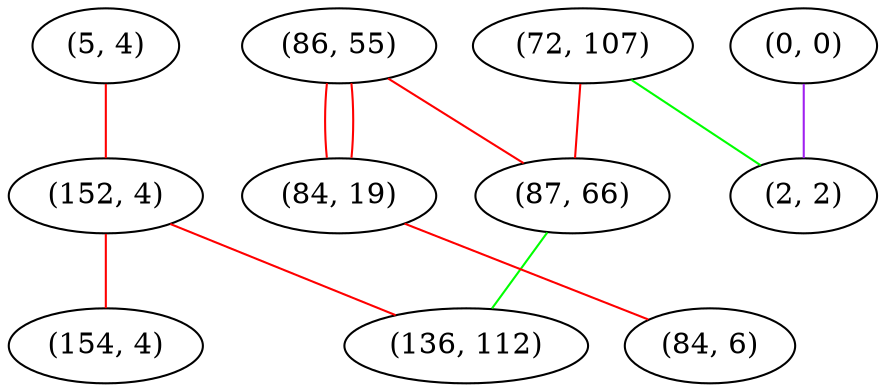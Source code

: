 graph "" {
"(5, 4)";
"(0, 0)";
"(86, 55)";
"(72, 107)";
"(87, 66)";
"(152, 4)";
"(154, 4)";
"(84, 19)";
"(2, 2)";
"(136, 112)";
"(84, 6)";
"(5, 4)" -- "(152, 4)"  [color=red, key=0, weight=1];
"(0, 0)" -- "(2, 2)"  [color=purple, key=0, weight=4];
"(86, 55)" -- "(84, 19)"  [color=red, key=0, weight=1];
"(86, 55)" -- "(84, 19)"  [color=red, key=1, weight=1];
"(86, 55)" -- "(87, 66)"  [color=red, key=0, weight=1];
"(72, 107)" -- "(87, 66)"  [color=red, key=0, weight=1];
"(72, 107)" -- "(2, 2)"  [color=green, key=0, weight=2];
"(87, 66)" -- "(136, 112)"  [color=green, key=0, weight=2];
"(152, 4)" -- "(136, 112)"  [color=red, key=0, weight=1];
"(152, 4)" -- "(154, 4)"  [color=red, key=0, weight=1];
"(84, 19)" -- "(84, 6)"  [color=red, key=0, weight=1];
}
